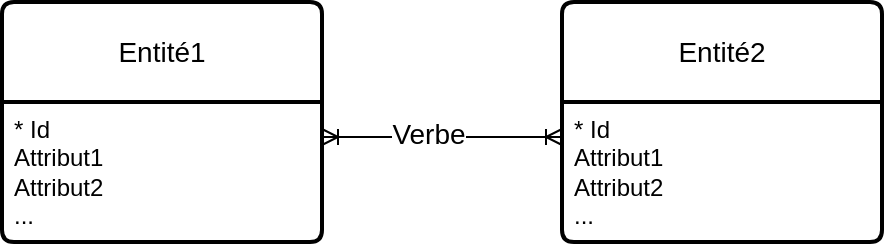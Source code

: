 <mxfile version="21.2.7" type="github">
  <diagram id="R2lEEEUBdFMjLlhIrx00" name="Page-1">
    <mxGraphModel dx="1114" dy="580" grid="1" gridSize="10" guides="1" tooltips="1" connect="1" arrows="1" fold="1" page="1" pageScale="1" pageWidth="850" pageHeight="1100" math="0" shadow="0" extFonts="Permanent Marker^https://fonts.googleapis.com/css?family=Permanent+Marker">
      <root>
        <mxCell id="0" />
        <mxCell id="1" parent="0" />
        <mxCell id="_YqLOAzw0AkWtNQ3BQ-a-1" value="Entité1" style="swimlane;childLayout=stackLayout;horizontal=1;startSize=50;horizontalStack=0;rounded=1;fontSize=14;fontStyle=0;strokeWidth=2;resizeParent=0;resizeLast=1;shadow=0;dashed=0;align=center;arcSize=4;whiteSpace=wrap;html=1;" parent="1" vertex="1">
          <mxGeometry x="80" y="80" width="160" height="120" as="geometry" />
        </mxCell>
        <mxCell id="_YqLOAzw0AkWtNQ3BQ-a-2" value="&lt;div&gt;* Id&lt;/div&gt;&lt;div&gt;Attribut1&lt;/div&gt;&lt;div&gt;Attribut2&lt;/div&gt;&lt;div&gt;...&lt;br&gt;&lt;/div&gt;" style="align=left;strokeColor=none;fillColor=none;spacingLeft=4;fontSize=12;verticalAlign=top;resizable=0;rotatable=0;part=1;html=1;" parent="_YqLOAzw0AkWtNQ3BQ-a-1" vertex="1">
          <mxGeometry y="50" width="160" height="70" as="geometry" />
        </mxCell>
        <mxCell id="XT_NBaw1IdfrVGG2B7zS-1" value="Entité2" style="swimlane;childLayout=stackLayout;horizontal=1;startSize=50;horizontalStack=0;rounded=1;fontSize=14;fontStyle=0;strokeWidth=2;resizeParent=0;resizeLast=1;shadow=0;dashed=0;align=center;arcSize=4;whiteSpace=wrap;html=1;" parent="1" vertex="1">
          <mxGeometry x="360" y="80" width="160" height="120" as="geometry" />
        </mxCell>
        <mxCell id="XT_NBaw1IdfrVGG2B7zS-2" value="&lt;div&gt;* Id&lt;/div&gt;&lt;div&gt;Attribut1&lt;/div&gt;&lt;div&gt;Attribut2&lt;/div&gt;&lt;div&gt;...&lt;br&gt;&lt;/div&gt;" style="align=left;strokeColor=none;fillColor=none;spacingLeft=4;fontSize=12;verticalAlign=top;resizable=0;rotatable=0;part=1;html=1;" parent="XT_NBaw1IdfrVGG2B7zS-1" vertex="1">
          <mxGeometry y="50" width="160" height="70" as="geometry" />
        </mxCell>
        <mxCell id="XT_NBaw1IdfrVGG2B7zS-5" value="" style="edgeStyle=entityRelationEdgeStyle;fontSize=12;html=1;endArrow=ERoneToMany;startArrow=ERoneToMany;rounded=0;exitX=1;exitY=0.25;exitDx=0;exitDy=0;entryX=0;entryY=0.25;entryDx=0;entryDy=0;" parent="1" source="_YqLOAzw0AkWtNQ3BQ-a-2" target="XT_NBaw1IdfrVGG2B7zS-2" edge="1">
          <mxGeometry width="100" height="100" relative="1" as="geometry">
            <mxPoint x="370" y="350" as="sourcePoint" />
            <mxPoint x="470" y="250" as="targetPoint" />
          </mxGeometry>
        </mxCell>
        <mxCell id="XT_NBaw1IdfrVGG2B7zS-6" value="Verbe" style="edgeLabel;html=1;align=center;verticalAlign=middle;resizable=0;points=[];fontSize=14;" parent="XT_NBaw1IdfrVGG2B7zS-5" vertex="1" connectable="0">
          <mxGeometry x="-0.117" y="3" relative="1" as="geometry">
            <mxPoint y="1" as="offset" />
          </mxGeometry>
        </mxCell>
      </root>
    </mxGraphModel>
  </diagram>
</mxfile>
